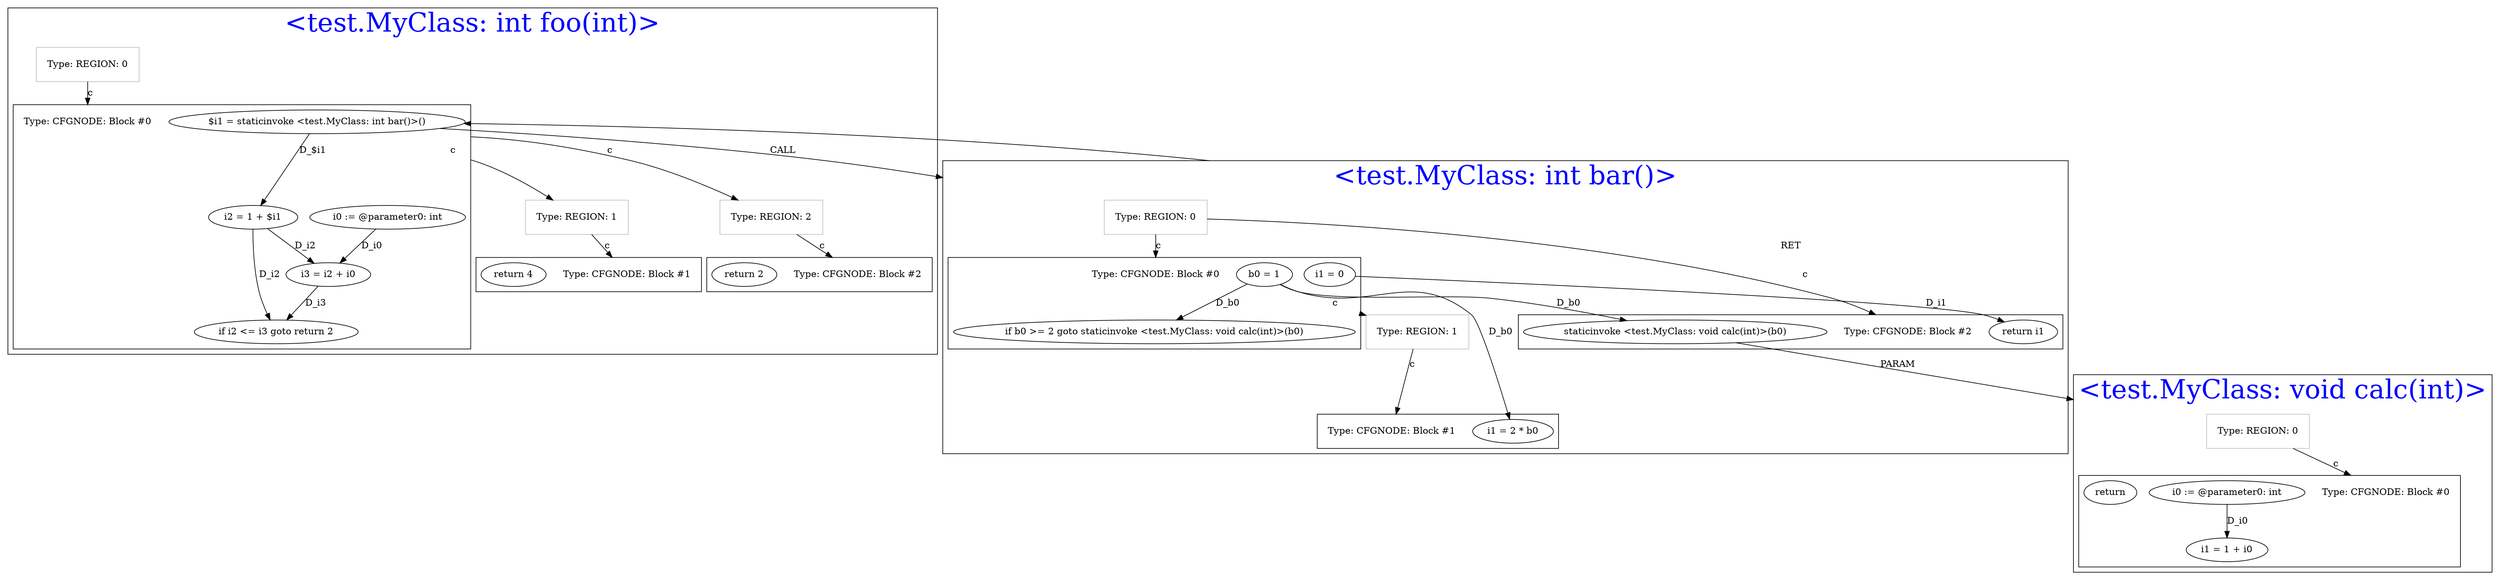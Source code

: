 digraph "System Dependence Graph" {
    compound=true;
    subgraph "cluster_614021571" {
        label="<test.MyClass: int foo(int)>";
        fontsize=40;
        fontcolor=blue;
        subgraph "cluster_514625830" {
            label="";
            color=grey;
            "StartNode514625830" [label="Type: REGION: 0",shape=plaintext,];
        }
        subgraph "cluster_1610708593" {
            label="";
            "StartNode1610708593" [label="Type: CFGNODE: Block #0",shape=plaintext,];
            "235309779" [label="i0 := @parameter0: int",];
            "1132101395" [label="$i1 = staticinvoke <test.MyClass: int bar()>()",];
            "1780866226" [label="i2 = 1 + $i1",];
            "1058527445" [label="i3 = i2 + i0",];
            "1413053480" [label="if i2 <= i3 goto return 2",];
        }
        "1132101395"
        "1780866226"
        "1132101395"->"1780866226" [label="D_$i1",];
        "1058527445"
        "1780866226"->"1058527445" [label="D_i2",];
        "235309779"
        "235309779"->"1058527445" [label="D_i0",];
        "1413053480"
        "1780866226"->"1413053480" [label="D_i2",];
        "1058527445"->"1413053480" [label="D_i3",];
        "StartNode514625830"
        "StartNode1610708593"
        "StartNode514625830"->"StartNode1610708593" [label="c",ltail=cluster_514625830,lhead=cluster_1610708593,];
        subgraph "cluster_1431107542" {
            label="";
            color=grey;
            "StartNode1431107542" [label="Type: REGION: 1",shape=plaintext,];
        }
        "StartNode1431107542"
        "StartNode1610708593"->"StartNode1431107542" [label="c",ltail=cluster_1610708593,lhead=cluster_1431107542,];
        subgraph "cluster_1438134118" {
            label="";
            color=grey;
            "StartNode1438134118" [label="Type: REGION: 2",shape=plaintext,];
        }
        "StartNode1438134118"
        "StartNode1610708593"->"StartNode1438134118" [label="c",ltail=cluster_1610708593,lhead=cluster_1438134118,];
        subgraph "cluster_1269291543" {
            label="";
            "StartNode1269291543" [label="Type: CFGNODE: Block #1",shape=plaintext,];
            "256834736" [label="return 4",];
        }
        "StartNode1269291543"
        "StartNode1431107542"->"StartNode1269291543" [label="c",ltail=cluster_1431107542,lhead=cluster_1269291543,];
        subgraph "cluster_2027897550" {
            label="";
            "StartNode2027897550" [label="Type: CFGNODE: Block #2",shape=plaintext,];
            "197083233" [label="return 2",];
        }
        "StartNode2027897550"
        "StartNode1438134118"->"StartNode2027897550" [label="c",ltail=cluster_1438134118,lhead=cluster_2027897550,];
    }
    subgraph "cluster_684711605" {
        label="<test.MyClass: int bar()>";
        fontsize=40;
        fontcolor=blue;
        subgraph "cluster_333098001" {
            label="";
            color=grey;
            "StartNode333098001" [label="Type: REGION: 0",shape=plaintext,];
        }
        subgraph "cluster_790545639" {
            label="";
            "StartNode790545639" [label="Type: CFGNODE: Block #0",shape=plaintext,];
            "117086119" [label="b0 = 1",];
            "248093528" [label="i1 = 0",];
            "1893489817" [label="if b0 >= 2 goto staticinvoke <test.MyClass: void calc(int)>(b0)",];
        }
        "117086119"
        "1893489817"
        "117086119"->"1893489817" [label="D_b0",];
        "StartNode333098001"
        "StartNode790545639"
        "StartNode333098001"->"StartNode790545639" [label="c",ltail=cluster_333098001,lhead=cluster_790545639,];
        subgraph "cluster_572247323" {
            label="";
            "StartNode572247323" [label="Type: CFGNODE: Block #2",shape=plaintext,];
            "1196102912" [label="staticinvoke <test.MyClass: void calc(int)>(b0)",];
            "936475131" [label="return i1",];
        }
        "1196102912"
        "117086119"->"1196102912" [label="D_b0",];
        "248093528"
        "936475131"
        "248093528"->"936475131" [label="D_i1",];
        "StartNode572247323"
        "StartNode333098001"->"StartNode572247323" [label="c",ltail=cluster_333098001,lhead=cluster_572247323,];
        subgraph "cluster_1675651383" {
            label="";
            color=grey;
            "StartNode1675651383" [label="Type: REGION: 1",shape=plaintext,];
        }
        "StartNode1675651383"
        "StartNode790545639"->"StartNode1675651383" [label="c",ltail=cluster_790545639,lhead=cluster_1675651383,];
        subgraph "cluster_1328986395" {
            label="";
            "StartNode1328986395" [label="Type: CFGNODE: Block #1",shape=plaintext,];
            "308474577" [label="i1 = 2 * b0",];
        }
        "308474577"
        "117086119"->"308474577" [label="D_b0",];
        "StartNode1328986395"
        "StartNode1675651383"->"StartNode1328986395" [label="c",ltail=cluster_1675651383,lhead=cluster_1328986395,];
    }
    subgraph "cluster_472236880" {
        label="<test.MyClass: void calc(int)>";
        fontsize=40;
        fontcolor=blue;
        subgraph "cluster_80868495" {
            label="";
            color=grey;
            "StartNode80868495" [label="Type: REGION: 0",shape=plaintext,];
        }
        subgraph "cluster_2067525741" {
            label="";
            "StartNode2067525741" [label="Type: CFGNODE: Block #0",shape=plaintext,];
            "630932897" [label="i0 := @parameter0: int",];
            "953255194" [label="i1 = 1 + i0",];
            "1132038938" [label="return",];
        }
        "630932897"
        "953255194"
        "630932897"->"953255194" [label="D_i0",];
        "StartNode80868495"
        "StartNode2067525741"
        "StartNode80868495"->"StartNode2067525741" [label="c",ltail=cluster_80868495,lhead=cluster_2067525741,];
    }
    "1132101395"
    "StartNode333098001"
    "1132101395"->"StartNode333098001" [lhead=cluster_684711605,label="CALL",];
    "936475131"
    "936475131"->"1132101395" [label="RET",ltail=cluster_684711605,];
    "1196102912"
    "StartNode80868495"
    "1196102912"->"StartNode80868495" [lhead=cluster_472236880,label="PARAM",];
}
